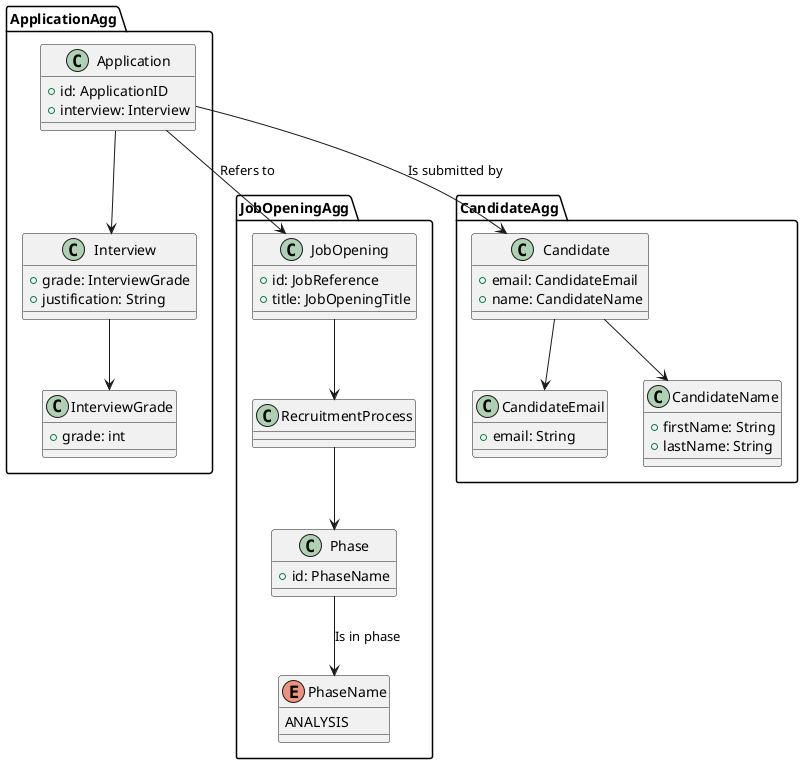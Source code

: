 @startuml DomainModel
package JobOpeningAgg {

    class JobOpening {
        +id: JobReference
        +title: JobOpeningTitle
    }

    class Phase {
        +id: PhaseName
    }

    enum PhaseName {
        ANALYSIS
    }

    JobOpening --> RecruitmentProcess
    RecruitmentProcess --> Phase
    Phase --> PhaseName: "Is in phase"
}

package ApplicationAgg {
    class Application {
        +id: ApplicationID
        +interview: Interview
    }

    class Interview {
        +grade: InterviewGrade
        +justification: String
    }


    class InterviewGrade {
        +grade: int
    }

    Application --> Interview
    Application --> JobOpening : Refers to
    Interview --> InterviewGrade
}

package CandidateAgg {
    class Candidate {
        +email: CandidateEmail
        +name: CandidateName
    }

    class CandidateEmail {
        +email: String
    }

    class CandidateName {
        +firstName: String
        +lastName: String
    }

    Application --> Candidate : Is submitted by
    Candidate --> CandidateEmail
    Candidate --> CandidateName
}


@enduml
